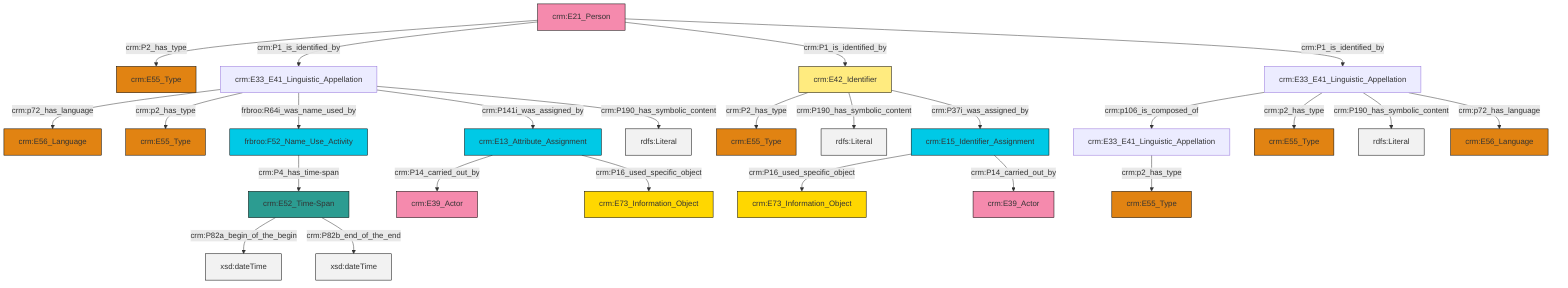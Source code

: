 graph TD
classDef Literal fill:#f2f2f2,stroke:#000000;
classDef CRM_Entity fill:#FFFFFF,stroke:#000000;
classDef Temporal_Entity fill:#00C9E6, stroke:#000000;
classDef Type fill:#E18312, stroke:#000000;
classDef Time-Span fill:#2C9C91, stroke:#000000;
classDef Appellation fill:#FFEB7F, stroke:#000000;
classDef Place fill:#008836, stroke:#000000;
classDef Persistent_Item fill:#B266B2, stroke:#000000;
classDef Conceptual_Object fill:#FFD700, stroke:#000000;
classDef Physical_Thing fill:#D2B48C, stroke:#000000;
classDef Actor fill:#f58aad, stroke:#000000;
classDef PC_Classes fill:#4ce600, stroke:#000000;
classDef Multi fill:#cccccc,stroke:#000000;

6["crm:E42_Identifier"]:::Appellation -->|crm:P2_has_type| 7["crm:E55_Type"]:::Type
10["crm:E33_E41_Linguistic_Appellation"]:::Default -->|crm:p2_has_type| 11["crm:E55_Type"]:::Type
6["crm:E42_Identifier"]:::Appellation -->|crm:P190_has_symbolic_content| 14[rdfs:Literal]:::Literal
12["crm:E33_E41_Linguistic_Appellation"]:::Default -->|crm:p72_has_language| 0["crm:E56_Language"]:::Type
15["crm:E21_Person"]:::Actor -->|crm:P2_has_type| 16["crm:E55_Type"]:::Type
20["crm:E13_Attribute_Assignment"]:::Temporal_Entity -->|crm:P14_carried_out_by| 21["crm:E39_Actor"]:::Actor
15["crm:E21_Person"]:::Actor -->|crm:P1_is_identified_by| 12["crm:E33_E41_Linguistic_Appellation"]:::Default
12["crm:E33_E41_Linguistic_Appellation"]:::Default -->|crm:p2_has_type| 22["crm:E55_Type"]:::Type
23["crm:E33_E41_Linguistic_Appellation"]:::Default -->|crm:p106_is_composed_of| 10["crm:E33_E41_Linguistic_Appellation"]:::Default
20["crm:E13_Attribute_Assignment"]:::Temporal_Entity -->|crm:P16_used_specific_object| 18["crm:E73_Information_Object"]:::Conceptual_Object
12["crm:E33_E41_Linguistic_Appellation"]:::Default -->|frbroo:R64i_was_name_used_by| 26["frbroo:F52_Name_Use_Activity"]:::Temporal_Entity
15["crm:E21_Person"]:::Actor -->|crm:P1_is_identified_by| 6["crm:E42_Identifier"]:::Appellation
29["crm:E15_Identifier_Assignment"]:::Temporal_Entity -->|crm:P16_used_specific_object| 30["crm:E73_Information_Object"]:::Conceptual_Object
6["crm:E42_Identifier"]:::Appellation -->|crm:P37i_was_assigned_by| 29["crm:E15_Identifier_Assignment"]:::Temporal_Entity
23["crm:E33_E41_Linguistic_Appellation"]:::Default -->|crm:p2_has_type| 4["crm:E55_Type"]:::Type
12["crm:E33_E41_Linguistic_Appellation"]:::Default -->|crm:P141i_was_assigned_by| 20["crm:E13_Attribute_Assignment"]:::Temporal_Entity
26["frbroo:F52_Name_Use_Activity"]:::Temporal_Entity -->|crm:P4_has_time-span| 2["crm:E52_Time-Span"]:::Time-Span
15["crm:E21_Person"]:::Actor -->|crm:P1_is_identified_by| 23["crm:E33_E41_Linguistic_Appellation"]:::Default
2["crm:E52_Time-Span"]:::Time-Span -->|crm:P82a_begin_of_the_begin| 43[xsd:dateTime]:::Literal
12["crm:E33_E41_Linguistic_Appellation"]:::Default -->|crm:P190_has_symbolic_content| 44[rdfs:Literal]:::Literal
2["crm:E52_Time-Span"]:::Time-Span -->|crm:P82b_end_of_the_end| 45[xsd:dateTime]:::Literal
23["crm:E33_E41_Linguistic_Appellation"]:::Default -->|crm:P190_has_symbolic_content| 46[rdfs:Literal]:::Literal
23["crm:E33_E41_Linguistic_Appellation"]:::Default -->|crm:p72_has_language| 8["crm:E56_Language"]:::Type
29["crm:E15_Identifier_Assignment"]:::Temporal_Entity -->|crm:P14_carried_out_by| 34["crm:E39_Actor"]:::Actor